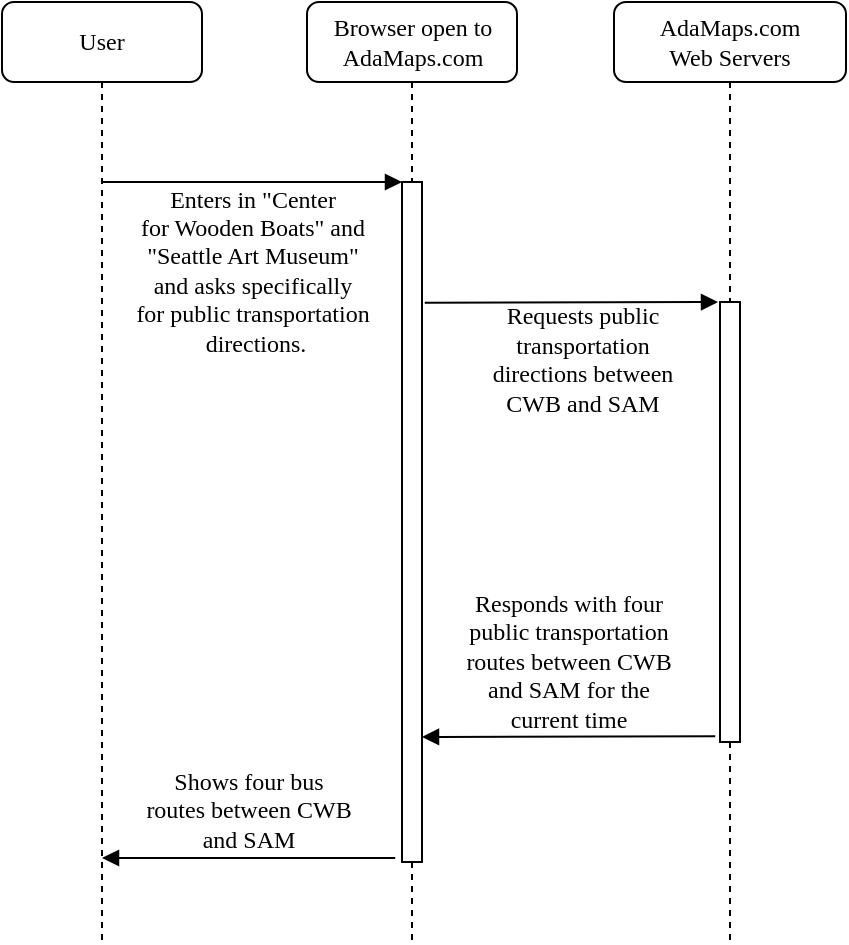 <?xml version="1.0" encoding="UTF-8"?>
<mxfile version="14.4.3" type="google"><diagram id="fYIeRQm3RQLRoaOovduN" name="Page-1"><mxGraphModel dx="946" dy="482" grid="1" gridSize="10" guides="1" tooltips="1" connect="1" arrows="1" fold="1" page="1" pageScale="1" pageWidth="850" pageHeight="1100" math="0" shadow="0"><root><mxCell id="0"/><mxCell id="1" parent="0"/><mxCell id="j3n1ErzAn2g_UqikEZQ1-2" value="AdaMaps.com&lt;br&gt;Web Servers" style="shape=umlLifeline;perimeter=lifelinePerimeter;whiteSpace=wrap;html=1;container=1;collapsible=0;recursiveResize=0;outlineConnect=0;rounded=1;shadow=0;comic=0;labelBackgroundColor=none;strokeWidth=1;fontFamily=Verdana;fontSize=12;align=center;" vertex="1" parent="1"><mxGeometry x="376" y="110" width="116" height="470" as="geometry"/></mxCell><mxCell id="j3n1ErzAn2g_UqikEZQ1-3" value="Browser open to&lt;br&gt;AdaMaps.com" style="shape=umlLifeline;perimeter=lifelinePerimeter;whiteSpace=wrap;html=1;container=1;collapsible=0;recursiveResize=0;outlineConnect=0;rounded=1;shadow=0;comic=0;labelBackgroundColor=none;strokeWidth=1;fontFamily=Verdana;fontSize=12;align=center;" vertex="1" parent="1"><mxGeometry x="222.5" y="110" width="105" height="470" as="geometry"/></mxCell><mxCell id="j3n1ErzAn2g_UqikEZQ1-4" value="" style="html=1;points=[];perimeter=orthogonalPerimeter;rounded=0;shadow=0;comic=0;labelBackgroundColor=none;strokeWidth=1;fontFamily=Verdana;fontSize=12;align=center;" vertex="1" parent="1"><mxGeometry x="270" y="200" width="10" height="340" as="geometry"/></mxCell><mxCell id="j3n1ErzAn2g_UqikEZQ1-5" value="User" style="shape=umlLifeline;perimeter=lifelinePerimeter;whiteSpace=wrap;html=1;container=1;collapsible=0;recursiveResize=0;outlineConnect=0;rounded=1;shadow=0;comic=0;labelBackgroundColor=none;strokeWidth=1;fontFamily=Verdana;fontSize=12;align=center;" vertex="1" parent="1"><mxGeometry x="70" y="110" width="100" height="470" as="geometry"/></mxCell><mxCell id="j3n1ErzAn2g_UqikEZQ1-6" value="" style="html=1;points=[];perimeter=orthogonalPerimeter;rounded=0;shadow=0;comic=0;labelBackgroundColor=none;strokeWidth=1;fontFamily=Verdana;fontSize=12;align=center;" vertex="1" parent="1"><mxGeometry x="429" y="260" width="10" height="220" as="geometry"/></mxCell><mxCell id="j3n1ErzAn2g_UqikEZQ1-8" value="Enters in &quot;Center &lt;br&gt;for Wooden Boats&quot; and &lt;br&gt;&quot;Seattle Art Museum&quot; &lt;br&gt;and asks specifically &lt;br&gt;for public transportation&lt;br&gt;&amp;nbsp;directions." style="html=1;verticalAlign=bottom;endArrow=block;labelBackgroundColor=none;fontFamily=Verdana;fontSize=12;edgeStyle=elbowEdgeStyle;elbow=horizontal;entryX=0;entryY=0;entryDx=0;entryDy=0;entryPerimeter=0;" edge="1" parent="1" target="j3n1ErzAn2g_UqikEZQ1-4"><mxGeometry y="-90" relative="1" as="geometry"><mxPoint x="120" y="200" as="sourcePoint"/><mxPoint x="260" y="200" as="targetPoint"/><mxPoint as="offset"/></mxGeometry></mxCell><mxCell id="j3n1ErzAn2g_UqikEZQ1-9" value="Requests public &lt;br&gt;transportation &lt;br&gt;directions between &lt;br&gt;CWB and SAM" style="html=1;verticalAlign=bottom;endArrow=block;entryX=0;entryY=0;labelBackgroundColor=none;fontFamily=Verdana;fontSize=12;edgeStyle=elbowEdgeStyle;elbow=vertical;exitX=1.238;exitY=0.151;exitDx=0;exitDy=0;exitPerimeter=0;" edge="1" parent="1"><mxGeometry x="0.075" y="-60" relative="1" as="geometry"><mxPoint x="281.38" y="260.4" as="sourcePoint"/><mxPoint x="428" y="260" as="targetPoint"/><mxPoint as="offset"/></mxGeometry></mxCell><mxCell id="j3n1ErzAn2g_UqikEZQ1-12" value="Responds with four &lt;br&gt;public transportation&lt;br&gt;routes between CWB &lt;br&gt;and SAM for the &lt;br&gt;current time" style="html=1;verticalAlign=bottom;endArrow=block;entryX=0;entryY=0;labelBackgroundColor=none;fontFamily=Verdana;fontSize=12;edgeStyle=elbowEdgeStyle;elbow=vertical;exitX=1.238;exitY=0.151;exitDx=0;exitDy=0;exitPerimeter=0;" edge="1" parent="1"><mxGeometry x="0.002" relative="1" as="geometry"><mxPoint x="426.62" y="477.17" as="sourcePoint"/><mxPoint x="280" y="477.57" as="targetPoint"/><mxPoint as="offset"/></mxGeometry></mxCell><mxCell id="j3n1ErzAn2g_UqikEZQ1-13" value="Shows four bus&lt;br&gt;routes between CWB &lt;br&gt;and SAM" style="html=1;verticalAlign=bottom;endArrow=block;entryX=0;entryY=0;labelBackgroundColor=none;fontFamily=Verdana;fontSize=12;edgeStyle=elbowEdgeStyle;elbow=vertical;exitX=1.238;exitY=0.151;exitDx=0;exitDy=0;exitPerimeter=0;" edge="1" parent="1"><mxGeometry x="0.002" relative="1" as="geometry"><mxPoint x="266.62" y="538" as="sourcePoint"/><mxPoint x="120" y="538.4" as="targetPoint"/><mxPoint as="offset"/></mxGeometry></mxCell></root></mxGraphModel></diagram></mxfile>